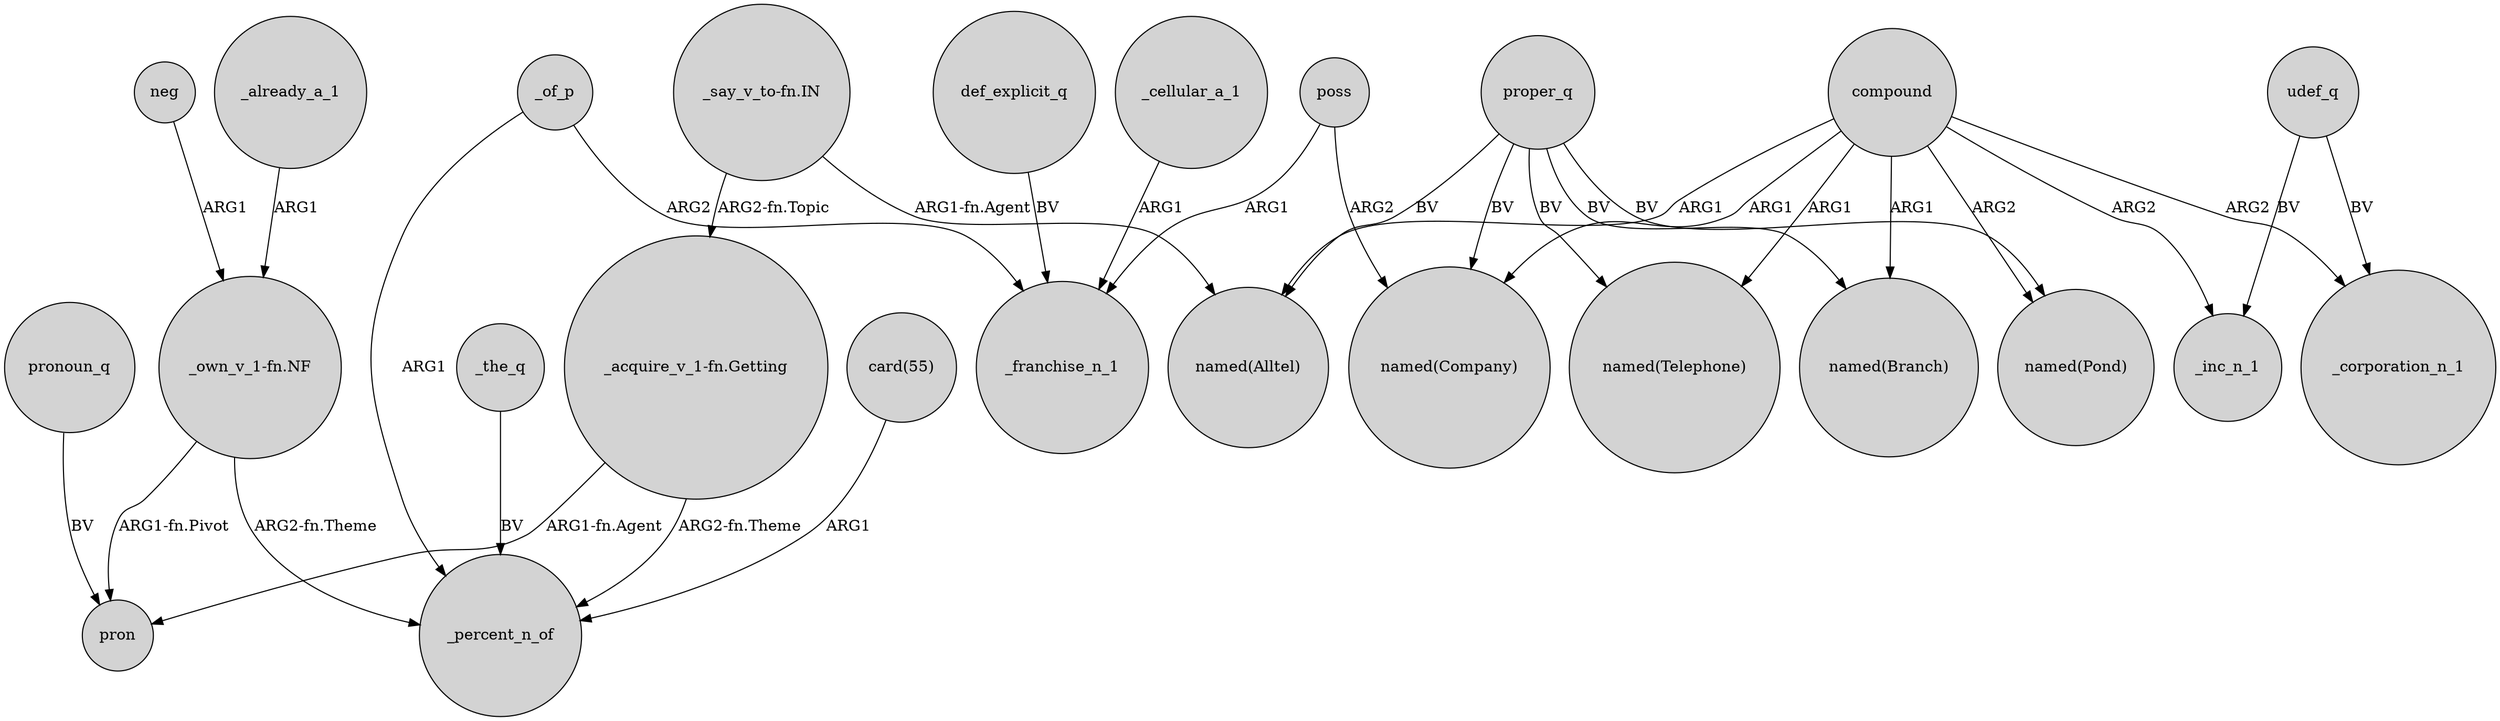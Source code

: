 digraph {
	node [shape=circle style=filled]
	"_say_v_to-fn.IN" -> "_acquire_v_1-fn.Getting" [label="ARG2-fn.Topic"]
	"_acquire_v_1-fn.Getting" -> _percent_n_of [label="ARG2-fn.Theme"]
	udef_q -> _inc_n_1 [label=BV]
	proper_q -> "named(Branch)" [label=BV]
	"card(55)" -> _percent_n_of [label=ARG1]
	def_explicit_q -> _franchise_n_1 [label=BV]
	_already_a_1 -> "_own_v_1-fn.NF" [label=ARG1]
	poss -> "named(Company)" [label=ARG2]
	compound -> "named(Branch)" [label=ARG1]
	compound -> "named(Alltel)" [label=ARG1]
	compound -> _corporation_n_1 [label=ARG2]
	compound -> "named(Telephone)" [label=ARG1]
	proper_q -> "named(Alltel)" [label=BV]
	_the_q -> _percent_n_of [label=BV]
	"_own_v_1-fn.NF" -> _percent_n_of [label="ARG2-fn.Theme"]
	_cellular_a_1 -> _franchise_n_1 [label=ARG1]
	_of_p -> _percent_n_of [label=ARG1]
	"_acquire_v_1-fn.Getting" -> pron [label="ARG1-fn.Agent"]
	compound -> "named(Company)" [label=ARG1]
	pronoun_q -> pron [label=BV]
	udef_q -> _corporation_n_1 [label=BV]
	"_own_v_1-fn.NF" -> pron [label="ARG1-fn.Pivot"]
	proper_q -> "named(Company)" [label=BV]
	proper_q -> "named(Telephone)" [label=BV]
	_of_p -> _franchise_n_1 [label=ARG2]
	compound -> "named(Pond)" [label=ARG2]
	"_say_v_to-fn.IN" -> "named(Alltel)" [label="ARG1-fn.Agent"]
	proper_q -> "named(Pond)" [label=BV]
	neg -> "_own_v_1-fn.NF" [label=ARG1]
	compound -> _inc_n_1 [label=ARG2]
	poss -> _franchise_n_1 [label=ARG1]
}
